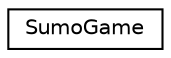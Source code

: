 digraph "Graphical Class Hierarchy"
{
  edge [fontname="Helvetica",fontsize="10",labelfontname="Helvetica",labelfontsize="10"];
  node [fontname="Helvetica",fontsize="10",shape=record];
  rankdir="LR";
  Node0 [label="SumoGame",height=0.2,width=0.4,color="black", fillcolor="white", style="filled",URL="$classSumoGame.html"];
}
